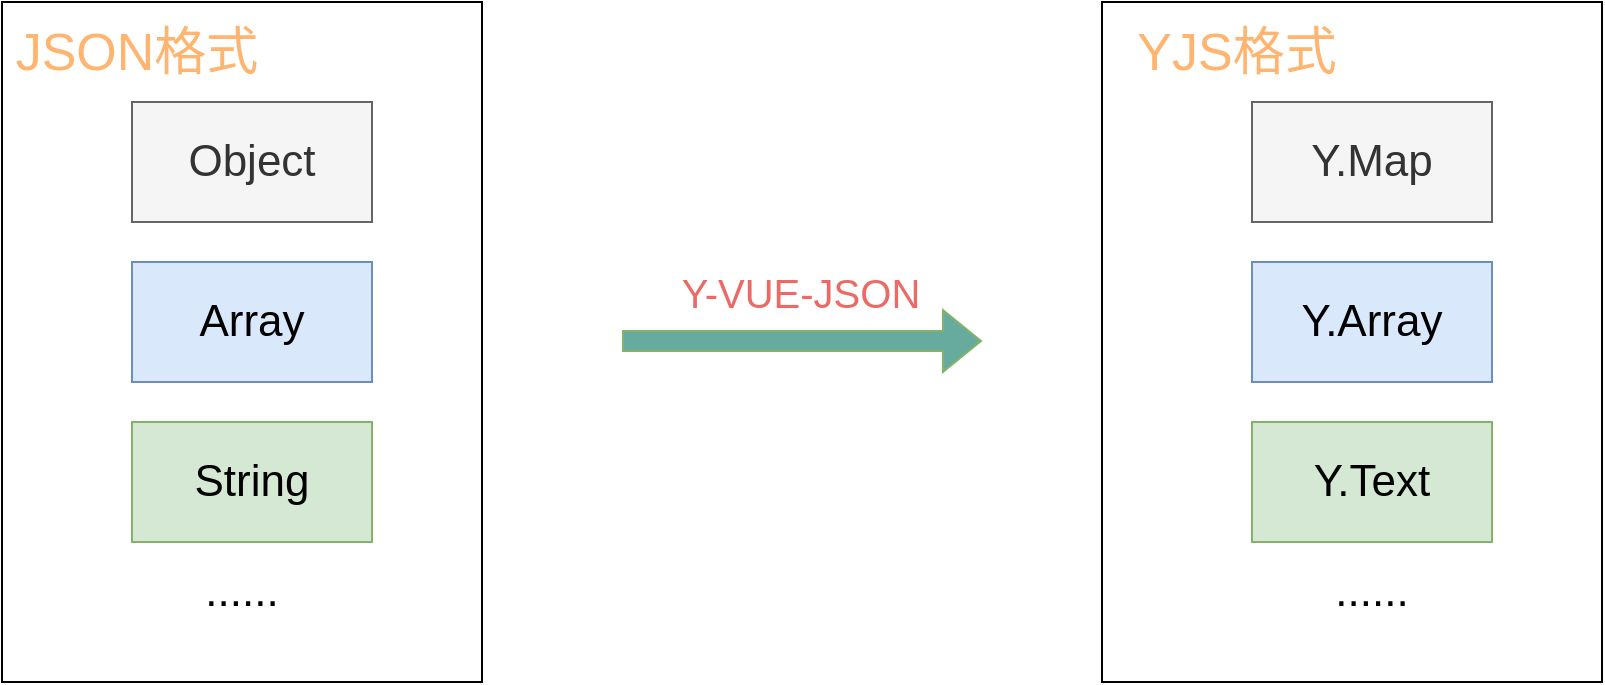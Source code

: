 <mxfile version="24.7.12">
  <diagram name="第 1 页" id="oPP8x1G1xAlBlZ8g7Wp_">
    <mxGraphModel dx="2074" dy="1145" grid="1" gridSize="10" guides="1" tooltips="1" connect="1" arrows="1" fold="1" page="1" pageScale="1" pageWidth="827" pageHeight="1169" math="0" shadow="0">
      <root>
        <mxCell id="0" />
        <mxCell id="1" parent="0" />
        <mxCell id="vi4SyUSUemwbpOqSwb4V-1" value="" style="rounded=0;whiteSpace=wrap;html=1;fontSize=22;" vertex="1" parent="1">
          <mxGeometry x="60" y="500" width="240" height="340" as="geometry" />
        </mxCell>
        <mxCell id="vi4SyUSUemwbpOqSwb4V-5" value="Object" style="rounded=0;whiteSpace=wrap;html=1;fillColor=#f5f5f5;fontColor=#333333;strokeColor=#666666;fontSize=22;" vertex="1" parent="1">
          <mxGeometry x="125" y="550" width="120" height="60" as="geometry" />
        </mxCell>
        <mxCell id="vi4SyUSUemwbpOqSwb4V-6" value="Array" style="rounded=0;whiteSpace=wrap;html=1;fillColor=#dae8fc;strokeColor=#6c8ebf;fontSize=22;" vertex="1" parent="1">
          <mxGeometry x="125" y="630" width="120" height="60" as="geometry" />
        </mxCell>
        <mxCell id="vi4SyUSUemwbpOqSwb4V-7" value="String" style="rounded=0;whiteSpace=wrap;html=1;fillColor=#d5e8d4;strokeColor=#82b366;fontSize=22;" vertex="1" parent="1">
          <mxGeometry x="125" y="710" width="120" height="60" as="geometry" />
        </mxCell>
        <mxCell id="vi4SyUSUemwbpOqSwb4V-8" value="" style="rounded=0;whiteSpace=wrap;html=1;fontSize=22;" vertex="1" parent="1">
          <mxGeometry x="610" y="500" width="250" height="340" as="geometry" />
        </mxCell>
        <mxCell id="vi4SyUSUemwbpOqSwb4V-9" value="Y.Map" style="rounded=0;whiteSpace=wrap;html=1;fillColor=#f5f5f5;fontColor=#333333;strokeColor=#666666;fontSize=22;" vertex="1" parent="1">
          <mxGeometry x="685" y="550" width="120" height="60" as="geometry" />
        </mxCell>
        <mxCell id="vi4SyUSUemwbpOqSwb4V-10" value="Y.Array" style="rounded=0;whiteSpace=wrap;html=1;fillColor=#dae8fc;strokeColor=#6c8ebf;fontSize=22;" vertex="1" parent="1">
          <mxGeometry x="685" y="630" width="120" height="60" as="geometry" />
        </mxCell>
        <mxCell id="vi4SyUSUemwbpOqSwb4V-11" value="Y.Text" style="rounded=0;whiteSpace=wrap;html=1;fillColor=#d5e8d4;strokeColor=#82b366;fontSize=22;" vertex="1" parent="1">
          <mxGeometry x="685" y="710" width="120" height="60" as="geometry" />
        </mxCell>
        <mxCell id="vi4SyUSUemwbpOqSwb4V-13" value="......" style="text;html=1;align=center;verticalAlign=middle;whiteSpace=wrap;rounded=0;fontSize=22;" vertex="1" parent="1">
          <mxGeometry x="150" y="780" width="60" height="30" as="geometry" />
        </mxCell>
        <mxCell id="vi4SyUSUemwbpOqSwb4V-14" value="......" style="text;html=1;align=center;verticalAlign=middle;whiteSpace=wrap;rounded=0;fontSize=22;" vertex="1" parent="1">
          <mxGeometry x="715" y="780" width="60" height="30" as="geometry" />
        </mxCell>
        <mxCell id="vi4SyUSUemwbpOqSwb4V-15" value="JSON格式" style="text;html=1;align=center;verticalAlign=middle;whiteSpace=wrap;rounded=0;fontSize=26;fontColor=#FFB570;" vertex="1" parent="1">
          <mxGeometry x="65" y="510" width="125" height="30" as="geometry" />
        </mxCell>
        <mxCell id="vi4SyUSUemwbpOqSwb4V-16" value="YJS格式" style="text;html=1;align=center;verticalAlign=middle;whiteSpace=wrap;rounded=0;fontSize=26;fontColor=#FFB570;" vertex="1" parent="1">
          <mxGeometry x="625" y="510" width="105" height="30" as="geometry" />
        </mxCell>
        <mxCell id="vi4SyUSUemwbpOqSwb4V-17" value="" style="shape=flexArrow;endArrow=classic;html=1;rounded=0;fontSize=22;labelBackgroundColor=#67AB9F;fontColor=#67AB9F;fillColor=#67AB9F;strokeColor=#82b366;" edge="1" parent="1">
          <mxGeometry width="50" height="50" relative="1" as="geometry">
            <mxPoint x="370" y="669.5" as="sourcePoint" />
            <mxPoint x="550" y="669.5" as="targetPoint" />
          </mxGeometry>
        </mxCell>
        <mxCell id="vi4SyUSUemwbpOqSwb4V-18" value="Y-VUE-JSON" style="text;html=1;align=center;verticalAlign=middle;whiteSpace=wrap;rounded=0;fontSize=20;fontColor=#EA6B66;" vertex="1" parent="1">
          <mxGeometry x="390" y="630" width="139" height="30" as="geometry" />
        </mxCell>
      </root>
    </mxGraphModel>
  </diagram>
</mxfile>
